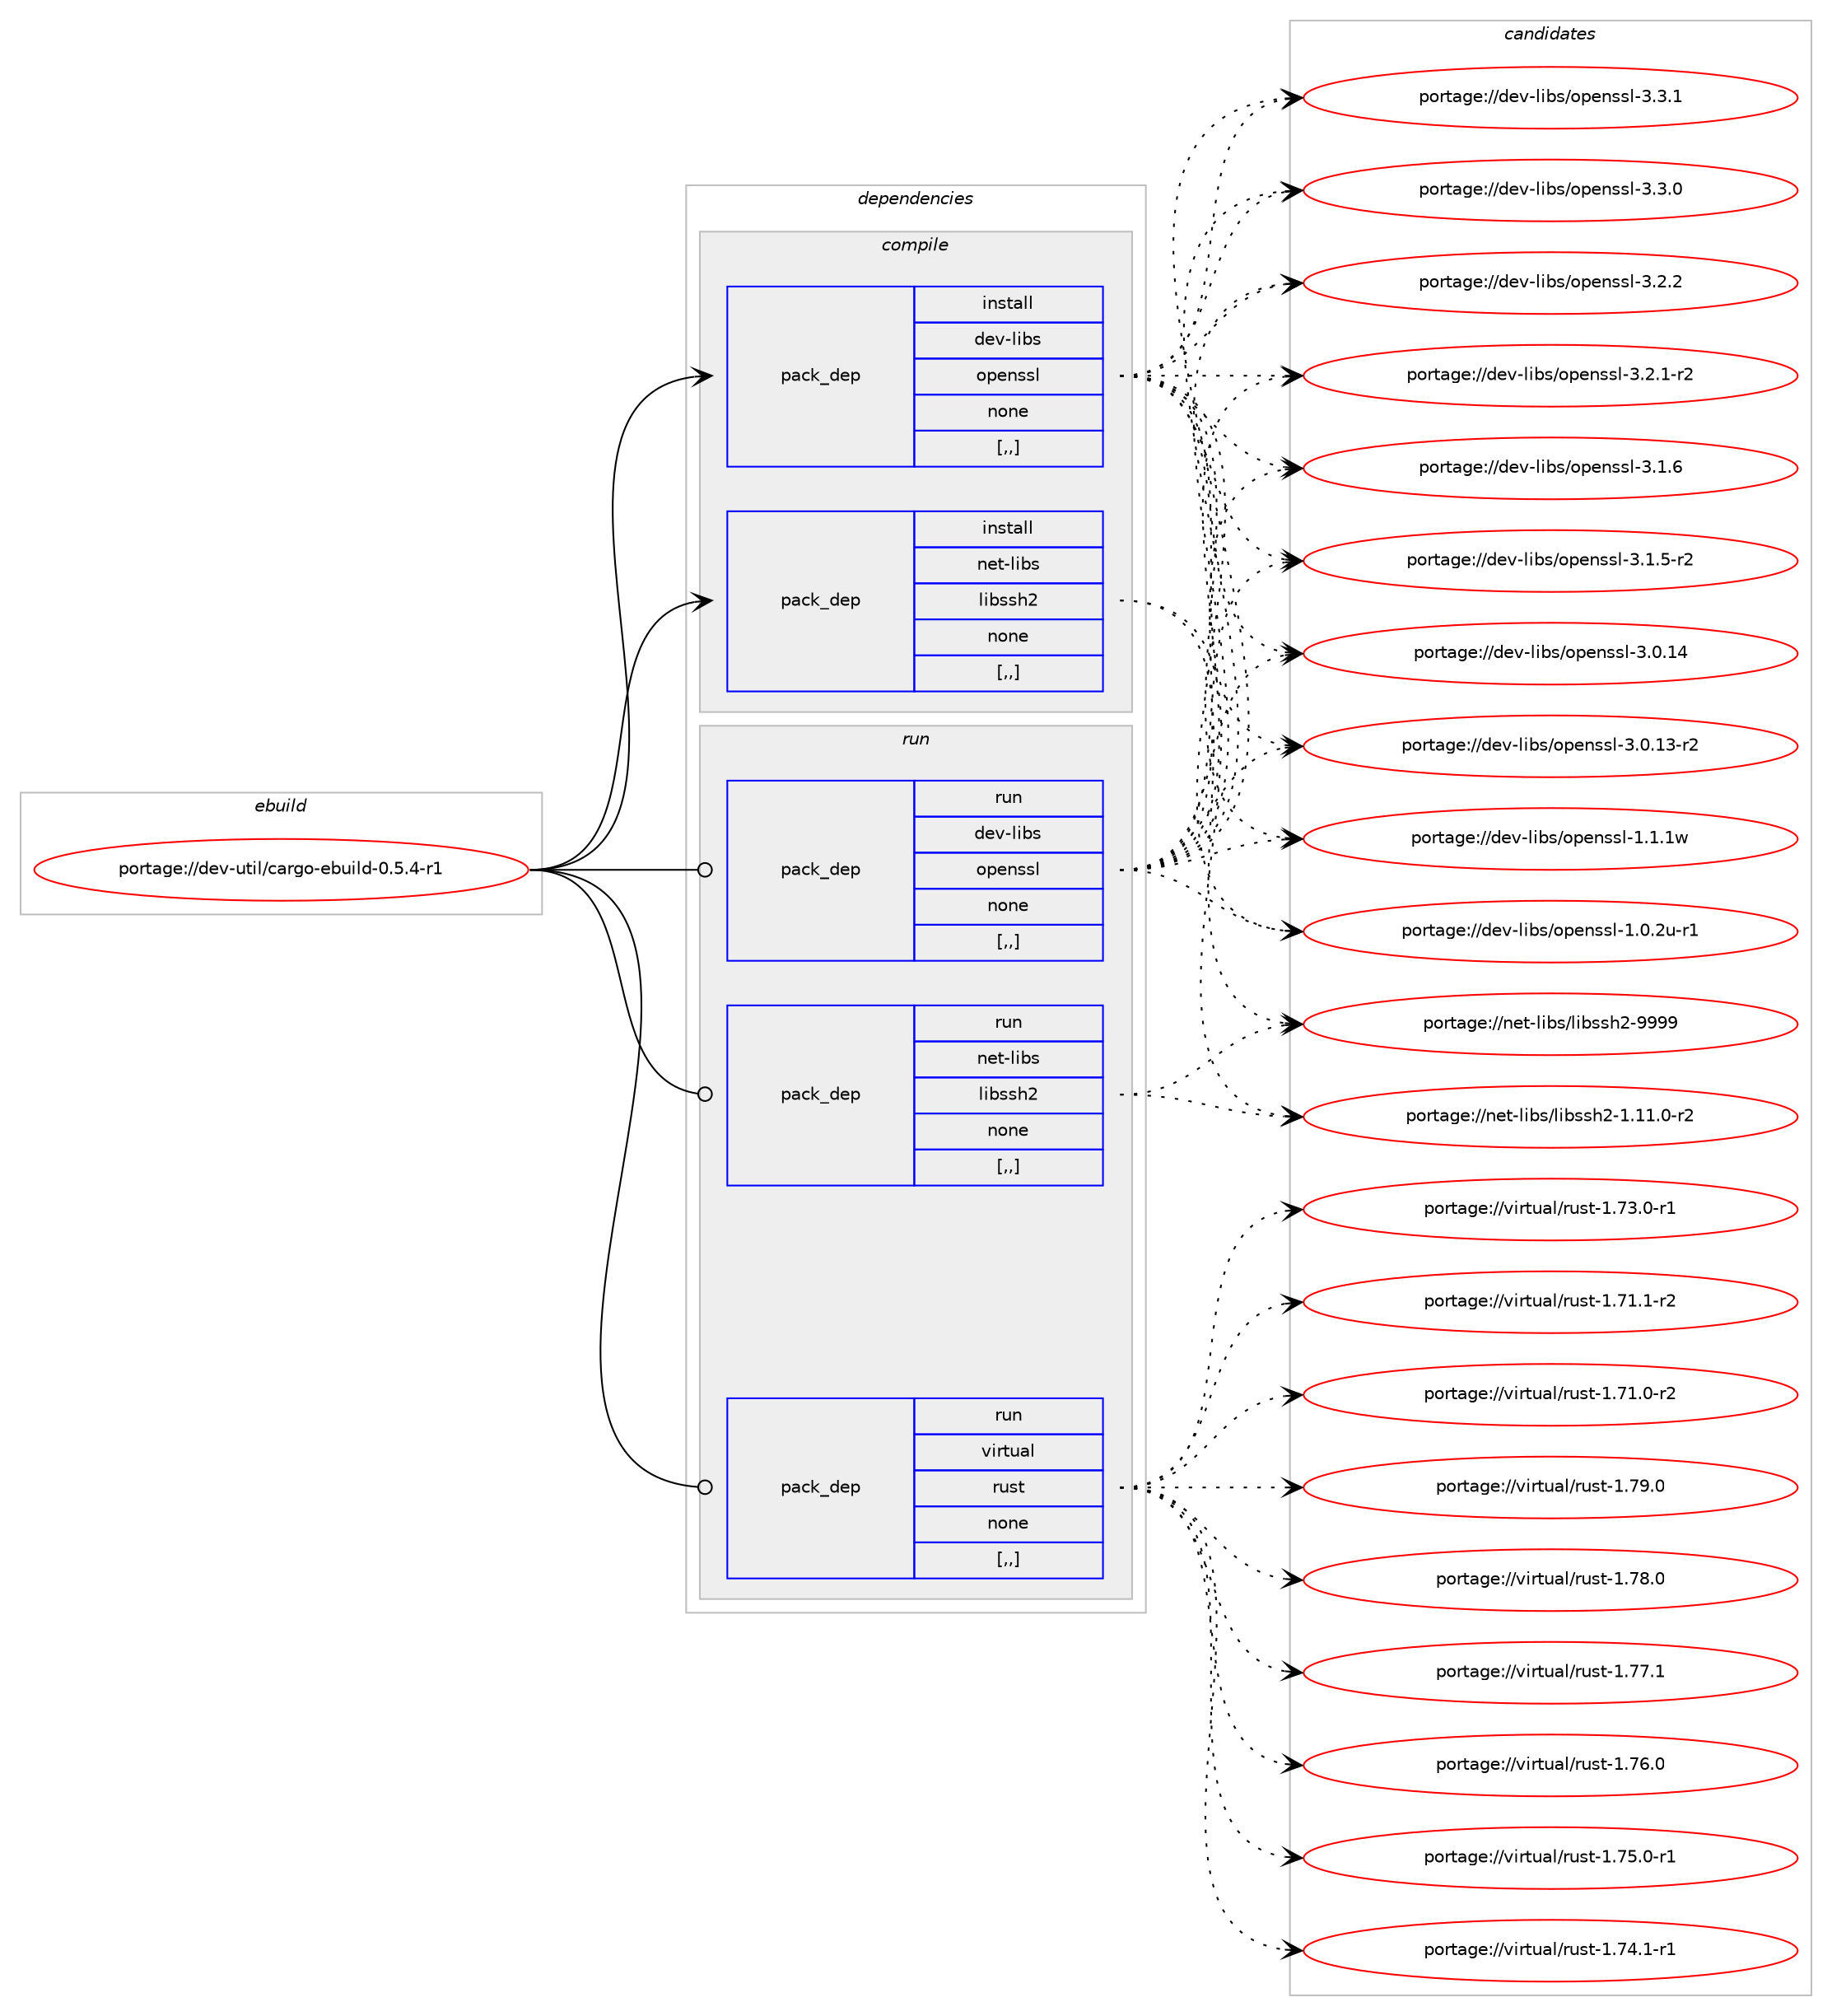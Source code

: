 digraph prolog {

# *************
# Graph options
# *************

newrank=true;
concentrate=true;
compound=true;
graph [rankdir=LR,fontname=Helvetica,fontsize=10,ranksep=1.5];#, ranksep=2.5, nodesep=0.2];
edge  [arrowhead=vee];
node  [fontname=Helvetica,fontsize=10];

# **********
# The ebuild
# **********

subgraph cluster_leftcol {
color=gray;
label=<<i>ebuild</i>>;
id [label="portage://dev-util/cargo-ebuild-0.5.4-r1", color=red, width=4, href="../dev-util/cargo-ebuild-0.5.4-r1.svg"];
}

# ****************
# The dependencies
# ****************

subgraph cluster_midcol {
color=gray;
label=<<i>dependencies</i>>;
subgraph cluster_compile {
fillcolor="#eeeeee";
style=filled;
label=<<i>compile</i>>;
subgraph pack150036 {
dependency210660 [label=<<TABLE BORDER="0" CELLBORDER="1" CELLSPACING="0" CELLPADDING="4" WIDTH="220"><TR><TD ROWSPAN="6" CELLPADDING="30">pack_dep</TD></TR><TR><TD WIDTH="110">install</TD></TR><TR><TD>dev-libs</TD></TR><TR><TD>openssl</TD></TR><TR><TD>none</TD></TR><TR><TD>[,,]</TD></TR></TABLE>>, shape=none, color=blue];
}
id:e -> dependency210660:w [weight=20,style="solid",arrowhead="vee"];
subgraph pack150037 {
dependency210661 [label=<<TABLE BORDER="0" CELLBORDER="1" CELLSPACING="0" CELLPADDING="4" WIDTH="220"><TR><TD ROWSPAN="6" CELLPADDING="30">pack_dep</TD></TR><TR><TD WIDTH="110">install</TD></TR><TR><TD>net-libs</TD></TR><TR><TD>libssh2</TD></TR><TR><TD>none</TD></TR><TR><TD>[,,]</TD></TR></TABLE>>, shape=none, color=blue];
}
id:e -> dependency210661:w [weight=20,style="solid",arrowhead="vee"];
}
subgraph cluster_compileandrun {
fillcolor="#eeeeee";
style=filled;
label=<<i>compile and run</i>>;
}
subgraph cluster_run {
fillcolor="#eeeeee";
style=filled;
label=<<i>run</i>>;
subgraph pack150038 {
dependency210662 [label=<<TABLE BORDER="0" CELLBORDER="1" CELLSPACING="0" CELLPADDING="4" WIDTH="220"><TR><TD ROWSPAN="6" CELLPADDING="30">pack_dep</TD></TR><TR><TD WIDTH="110">run</TD></TR><TR><TD>dev-libs</TD></TR><TR><TD>openssl</TD></TR><TR><TD>none</TD></TR><TR><TD>[,,]</TD></TR></TABLE>>, shape=none, color=blue];
}
id:e -> dependency210662:w [weight=20,style="solid",arrowhead="odot"];
subgraph pack150039 {
dependency210663 [label=<<TABLE BORDER="0" CELLBORDER="1" CELLSPACING="0" CELLPADDING="4" WIDTH="220"><TR><TD ROWSPAN="6" CELLPADDING="30">pack_dep</TD></TR><TR><TD WIDTH="110">run</TD></TR><TR><TD>net-libs</TD></TR><TR><TD>libssh2</TD></TR><TR><TD>none</TD></TR><TR><TD>[,,]</TD></TR></TABLE>>, shape=none, color=blue];
}
id:e -> dependency210663:w [weight=20,style="solid",arrowhead="odot"];
subgraph pack150040 {
dependency210664 [label=<<TABLE BORDER="0" CELLBORDER="1" CELLSPACING="0" CELLPADDING="4" WIDTH="220"><TR><TD ROWSPAN="6" CELLPADDING="30">pack_dep</TD></TR><TR><TD WIDTH="110">run</TD></TR><TR><TD>virtual</TD></TR><TR><TD>rust</TD></TR><TR><TD>none</TD></TR><TR><TD>[,,]</TD></TR></TABLE>>, shape=none, color=blue];
}
id:e -> dependency210664:w [weight=20,style="solid",arrowhead="odot"];
}
}

# **************
# The candidates
# **************

subgraph cluster_choices {
rank=same;
color=gray;
label=<<i>candidates</i>>;

subgraph choice150036 {
color=black;
nodesep=1;
choice100101118451081059811547111112101110115115108455146514649 [label="portage://dev-libs/openssl-3.3.1", color=red, width=4,href="../dev-libs/openssl-3.3.1.svg"];
choice100101118451081059811547111112101110115115108455146514648 [label="portage://dev-libs/openssl-3.3.0", color=red, width=4,href="../dev-libs/openssl-3.3.0.svg"];
choice100101118451081059811547111112101110115115108455146504650 [label="portage://dev-libs/openssl-3.2.2", color=red, width=4,href="../dev-libs/openssl-3.2.2.svg"];
choice1001011184510810598115471111121011101151151084551465046494511450 [label="portage://dev-libs/openssl-3.2.1-r2", color=red, width=4,href="../dev-libs/openssl-3.2.1-r2.svg"];
choice100101118451081059811547111112101110115115108455146494654 [label="portage://dev-libs/openssl-3.1.6", color=red, width=4,href="../dev-libs/openssl-3.1.6.svg"];
choice1001011184510810598115471111121011101151151084551464946534511450 [label="portage://dev-libs/openssl-3.1.5-r2", color=red, width=4,href="../dev-libs/openssl-3.1.5-r2.svg"];
choice10010111845108105981154711111210111011511510845514648464952 [label="portage://dev-libs/openssl-3.0.14", color=red, width=4,href="../dev-libs/openssl-3.0.14.svg"];
choice100101118451081059811547111112101110115115108455146484649514511450 [label="portage://dev-libs/openssl-3.0.13-r2", color=red, width=4,href="../dev-libs/openssl-3.0.13-r2.svg"];
choice100101118451081059811547111112101110115115108454946494649119 [label="portage://dev-libs/openssl-1.1.1w", color=red, width=4,href="../dev-libs/openssl-1.1.1w.svg"];
choice1001011184510810598115471111121011101151151084549464846501174511449 [label="portage://dev-libs/openssl-1.0.2u-r1", color=red, width=4,href="../dev-libs/openssl-1.0.2u-r1.svg"];
dependency210660:e -> choice100101118451081059811547111112101110115115108455146514649:w [style=dotted,weight="100"];
dependency210660:e -> choice100101118451081059811547111112101110115115108455146514648:w [style=dotted,weight="100"];
dependency210660:e -> choice100101118451081059811547111112101110115115108455146504650:w [style=dotted,weight="100"];
dependency210660:e -> choice1001011184510810598115471111121011101151151084551465046494511450:w [style=dotted,weight="100"];
dependency210660:e -> choice100101118451081059811547111112101110115115108455146494654:w [style=dotted,weight="100"];
dependency210660:e -> choice1001011184510810598115471111121011101151151084551464946534511450:w [style=dotted,weight="100"];
dependency210660:e -> choice10010111845108105981154711111210111011511510845514648464952:w [style=dotted,weight="100"];
dependency210660:e -> choice100101118451081059811547111112101110115115108455146484649514511450:w [style=dotted,weight="100"];
dependency210660:e -> choice100101118451081059811547111112101110115115108454946494649119:w [style=dotted,weight="100"];
dependency210660:e -> choice1001011184510810598115471111121011101151151084549464846501174511449:w [style=dotted,weight="100"];
}
subgraph choice150037 {
color=black;
nodesep=1;
choice11010111645108105981154710810598115115104504557575757 [label="portage://net-libs/libssh2-9999", color=red, width=4,href="../net-libs/libssh2-9999.svg"];
choice1101011164510810598115471081059811511510450454946494946484511450 [label="portage://net-libs/libssh2-1.11.0-r2", color=red, width=4,href="../net-libs/libssh2-1.11.0-r2.svg"];
dependency210661:e -> choice11010111645108105981154710810598115115104504557575757:w [style=dotted,weight="100"];
dependency210661:e -> choice1101011164510810598115471081059811511510450454946494946484511450:w [style=dotted,weight="100"];
}
subgraph choice150038 {
color=black;
nodesep=1;
choice100101118451081059811547111112101110115115108455146514649 [label="portage://dev-libs/openssl-3.3.1", color=red, width=4,href="../dev-libs/openssl-3.3.1.svg"];
choice100101118451081059811547111112101110115115108455146514648 [label="portage://dev-libs/openssl-3.3.0", color=red, width=4,href="../dev-libs/openssl-3.3.0.svg"];
choice100101118451081059811547111112101110115115108455146504650 [label="portage://dev-libs/openssl-3.2.2", color=red, width=4,href="../dev-libs/openssl-3.2.2.svg"];
choice1001011184510810598115471111121011101151151084551465046494511450 [label="portage://dev-libs/openssl-3.2.1-r2", color=red, width=4,href="../dev-libs/openssl-3.2.1-r2.svg"];
choice100101118451081059811547111112101110115115108455146494654 [label="portage://dev-libs/openssl-3.1.6", color=red, width=4,href="../dev-libs/openssl-3.1.6.svg"];
choice1001011184510810598115471111121011101151151084551464946534511450 [label="portage://dev-libs/openssl-3.1.5-r2", color=red, width=4,href="../dev-libs/openssl-3.1.5-r2.svg"];
choice10010111845108105981154711111210111011511510845514648464952 [label="portage://dev-libs/openssl-3.0.14", color=red, width=4,href="../dev-libs/openssl-3.0.14.svg"];
choice100101118451081059811547111112101110115115108455146484649514511450 [label="portage://dev-libs/openssl-3.0.13-r2", color=red, width=4,href="../dev-libs/openssl-3.0.13-r2.svg"];
choice100101118451081059811547111112101110115115108454946494649119 [label="portage://dev-libs/openssl-1.1.1w", color=red, width=4,href="../dev-libs/openssl-1.1.1w.svg"];
choice1001011184510810598115471111121011101151151084549464846501174511449 [label="portage://dev-libs/openssl-1.0.2u-r1", color=red, width=4,href="../dev-libs/openssl-1.0.2u-r1.svg"];
dependency210662:e -> choice100101118451081059811547111112101110115115108455146514649:w [style=dotted,weight="100"];
dependency210662:e -> choice100101118451081059811547111112101110115115108455146514648:w [style=dotted,weight="100"];
dependency210662:e -> choice100101118451081059811547111112101110115115108455146504650:w [style=dotted,weight="100"];
dependency210662:e -> choice1001011184510810598115471111121011101151151084551465046494511450:w [style=dotted,weight="100"];
dependency210662:e -> choice100101118451081059811547111112101110115115108455146494654:w [style=dotted,weight="100"];
dependency210662:e -> choice1001011184510810598115471111121011101151151084551464946534511450:w [style=dotted,weight="100"];
dependency210662:e -> choice10010111845108105981154711111210111011511510845514648464952:w [style=dotted,weight="100"];
dependency210662:e -> choice100101118451081059811547111112101110115115108455146484649514511450:w [style=dotted,weight="100"];
dependency210662:e -> choice100101118451081059811547111112101110115115108454946494649119:w [style=dotted,weight="100"];
dependency210662:e -> choice1001011184510810598115471111121011101151151084549464846501174511449:w [style=dotted,weight="100"];
}
subgraph choice150039 {
color=black;
nodesep=1;
choice11010111645108105981154710810598115115104504557575757 [label="portage://net-libs/libssh2-9999", color=red, width=4,href="../net-libs/libssh2-9999.svg"];
choice1101011164510810598115471081059811511510450454946494946484511450 [label="portage://net-libs/libssh2-1.11.0-r2", color=red, width=4,href="../net-libs/libssh2-1.11.0-r2.svg"];
dependency210663:e -> choice11010111645108105981154710810598115115104504557575757:w [style=dotted,weight="100"];
dependency210663:e -> choice1101011164510810598115471081059811511510450454946494946484511450:w [style=dotted,weight="100"];
}
subgraph choice150040 {
color=black;
nodesep=1;
choice118105114116117971084711411711511645494655574648 [label="portage://virtual/rust-1.79.0", color=red, width=4,href="../virtual/rust-1.79.0.svg"];
choice118105114116117971084711411711511645494655564648 [label="portage://virtual/rust-1.78.0", color=red, width=4,href="../virtual/rust-1.78.0.svg"];
choice118105114116117971084711411711511645494655554649 [label="portage://virtual/rust-1.77.1", color=red, width=4,href="../virtual/rust-1.77.1.svg"];
choice118105114116117971084711411711511645494655544648 [label="portage://virtual/rust-1.76.0", color=red, width=4,href="../virtual/rust-1.76.0.svg"];
choice1181051141161179710847114117115116454946555346484511449 [label="portage://virtual/rust-1.75.0-r1", color=red, width=4,href="../virtual/rust-1.75.0-r1.svg"];
choice1181051141161179710847114117115116454946555246494511449 [label="portage://virtual/rust-1.74.1-r1", color=red, width=4,href="../virtual/rust-1.74.1-r1.svg"];
choice1181051141161179710847114117115116454946555146484511449 [label="portage://virtual/rust-1.73.0-r1", color=red, width=4,href="../virtual/rust-1.73.0-r1.svg"];
choice1181051141161179710847114117115116454946554946494511450 [label="portage://virtual/rust-1.71.1-r2", color=red, width=4,href="../virtual/rust-1.71.1-r2.svg"];
choice1181051141161179710847114117115116454946554946484511450 [label="portage://virtual/rust-1.71.0-r2", color=red, width=4,href="../virtual/rust-1.71.0-r2.svg"];
dependency210664:e -> choice118105114116117971084711411711511645494655574648:w [style=dotted,weight="100"];
dependency210664:e -> choice118105114116117971084711411711511645494655564648:w [style=dotted,weight="100"];
dependency210664:e -> choice118105114116117971084711411711511645494655554649:w [style=dotted,weight="100"];
dependency210664:e -> choice118105114116117971084711411711511645494655544648:w [style=dotted,weight="100"];
dependency210664:e -> choice1181051141161179710847114117115116454946555346484511449:w [style=dotted,weight="100"];
dependency210664:e -> choice1181051141161179710847114117115116454946555246494511449:w [style=dotted,weight="100"];
dependency210664:e -> choice1181051141161179710847114117115116454946555146484511449:w [style=dotted,weight="100"];
dependency210664:e -> choice1181051141161179710847114117115116454946554946494511450:w [style=dotted,weight="100"];
dependency210664:e -> choice1181051141161179710847114117115116454946554946484511450:w [style=dotted,weight="100"];
}
}

}
